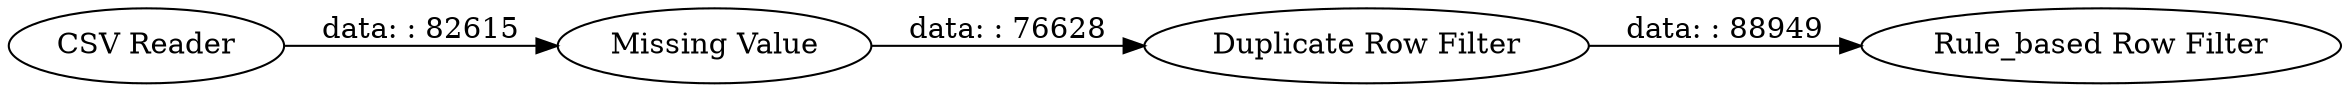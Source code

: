 digraph {
	"1662129494091103479_2" [label="Missing Value"]
	"1662129494091103479_1" [label="CSV Reader"]
	"1662129494091103479_3" [label="Duplicate Row Filter"]
	"1662129494091103479_4" [label="Rule_based Row Filter"]
	"1662129494091103479_3" -> "1662129494091103479_4" [label="data: : 88949"]
	"1662129494091103479_2" -> "1662129494091103479_3" [label="data: : 76628"]
	"1662129494091103479_1" -> "1662129494091103479_2" [label="data: : 82615"]
	rankdir=LR
}

